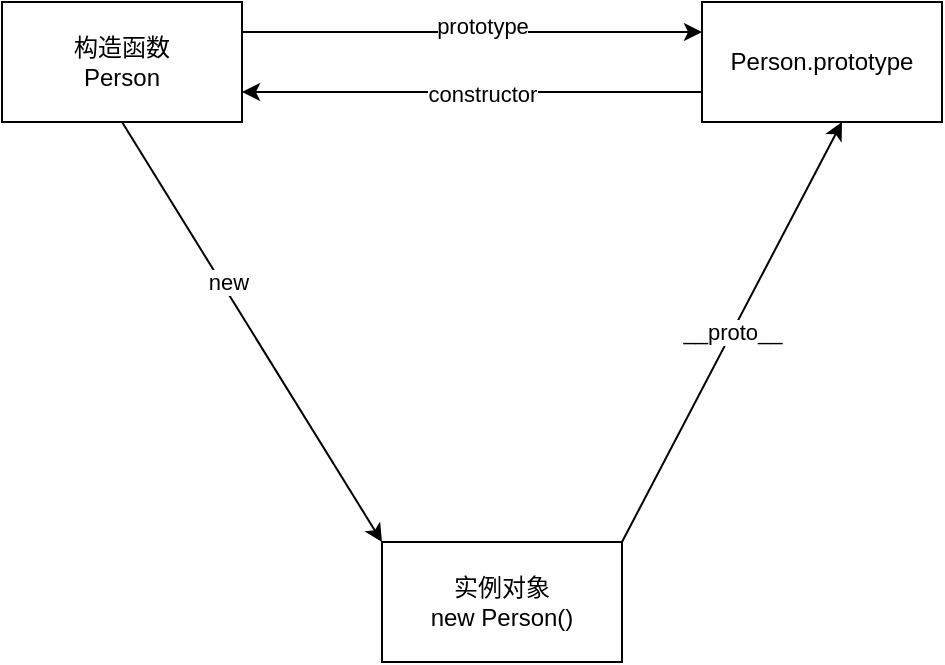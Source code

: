 <mxfile version="14.4.2" type="github">
  <diagram id="GdqKm0tieSYx6Tu-xcTb" name="Page-1">
    <mxGraphModel dx="1082" dy="609" grid="1" gridSize="10" guides="1" tooltips="1" connect="1" arrows="1" fold="1" page="1" pageScale="1" pageWidth="827" pageHeight="1169" math="0" shadow="0">
      <root>
        <mxCell id="0" />
        <mxCell id="1" parent="0" />
        <mxCell id="mSswg5Q8XJ27_4Vg2N4o-6" style="edgeStyle=orthogonalEdgeStyle;rounded=0;orthogonalLoop=1;jettySize=auto;html=1;exitX=1;exitY=0.25;exitDx=0;exitDy=0;entryX=0;entryY=0.25;entryDx=0;entryDy=0;" edge="1" parent="1" source="mSswg5Q8XJ27_4Vg2N4o-1" target="mSswg5Q8XJ27_4Vg2N4o-2">
          <mxGeometry relative="1" as="geometry" />
        </mxCell>
        <mxCell id="mSswg5Q8XJ27_4Vg2N4o-8" value="prototype" style="edgeLabel;html=1;align=center;verticalAlign=middle;resizable=0;points=[];" vertex="1" connectable="0" parent="mSswg5Q8XJ27_4Vg2N4o-6">
          <mxGeometry x="-0.588" y="3" relative="1" as="geometry">
            <mxPoint x="72" as="offset" />
          </mxGeometry>
        </mxCell>
        <mxCell id="mSswg5Q8XJ27_4Vg2N4o-1" value="构造函数&lt;br&gt;Person" style="rounded=0;whiteSpace=wrap;html=1;" vertex="1" parent="1">
          <mxGeometry x="160" y="120" width="120" height="60" as="geometry" />
        </mxCell>
        <mxCell id="mSswg5Q8XJ27_4Vg2N4o-7" style="edgeStyle=orthogonalEdgeStyle;rounded=0;orthogonalLoop=1;jettySize=auto;html=1;exitX=0;exitY=0.75;exitDx=0;exitDy=0;entryX=1;entryY=0.75;entryDx=0;entryDy=0;" edge="1" parent="1" source="mSswg5Q8XJ27_4Vg2N4o-2" target="mSswg5Q8XJ27_4Vg2N4o-1">
          <mxGeometry relative="1" as="geometry" />
        </mxCell>
        <mxCell id="mSswg5Q8XJ27_4Vg2N4o-9" value="constructor" style="edgeLabel;html=1;align=center;verticalAlign=middle;resizable=0;points=[];" vertex="1" connectable="0" parent="mSswg5Q8XJ27_4Vg2N4o-7">
          <mxGeometry x="0.151" y="1" relative="1" as="geometry">
            <mxPoint x="22" as="offset" />
          </mxGeometry>
        </mxCell>
        <mxCell id="mSswg5Q8XJ27_4Vg2N4o-2" value="Person.prototype" style="rounded=0;whiteSpace=wrap;html=1;" vertex="1" parent="1">
          <mxGeometry x="510" y="120" width="120" height="60" as="geometry" />
        </mxCell>
        <mxCell id="mSswg5Q8XJ27_4Vg2N4o-10" value="实例对象&lt;br&gt;new Person()" style="rounded=0;whiteSpace=wrap;html=1;" vertex="1" parent="1">
          <mxGeometry x="350" y="390" width="120" height="60" as="geometry" />
        </mxCell>
        <mxCell id="mSswg5Q8XJ27_4Vg2N4o-12" value="" style="endArrow=classic;html=1;exitX=0.5;exitY=1;exitDx=0;exitDy=0;entryX=0;entryY=0;entryDx=0;entryDy=0;" edge="1" parent="1" source="mSswg5Q8XJ27_4Vg2N4o-1" target="mSswg5Q8XJ27_4Vg2N4o-10">
          <mxGeometry width="50" height="50" relative="1" as="geometry">
            <mxPoint x="390" y="390" as="sourcePoint" />
            <mxPoint x="230" y="320" as="targetPoint" />
          </mxGeometry>
        </mxCell>
        <mxCell id="mSswg5Q8XJ27_4Vg2N4o-13" value="new" style="edgeLabel;html=1;align=center;verticalAlign=middle;resizable=0;points=[];" vertex="1" connectable="0" parent="mSswg5Q8XJ27_4Vg2N4o-12">
          <mxGeometry x="-0.223" y="3" relative="1" as="geometry">
            <mxPoint as="offset" />
          </mxGeometry>
        </mxCell>
        <mxCell id="mSswg5Q8XJ27_4Vg2N4o-14" value="__proto__" style="endArrow=classic;html=1;exitX=1;exitY=0;exitDx=0;exitDy=0;" edge="1" parent="1" source="mSswg5Q8XJ27_4Vg2N4o-10">
          <mxGeometry width="50" height="50" relative="1" as="geometry">
            <mxPoint x="530" y="230" as="sourcePoint" />
            <mxPoint x="580" y="180" as="targetPoint" />
          </mxGeometry>
        </mxCell>
      </root>
    </mxGraphModel>
  </diagram>
</mxfile>
